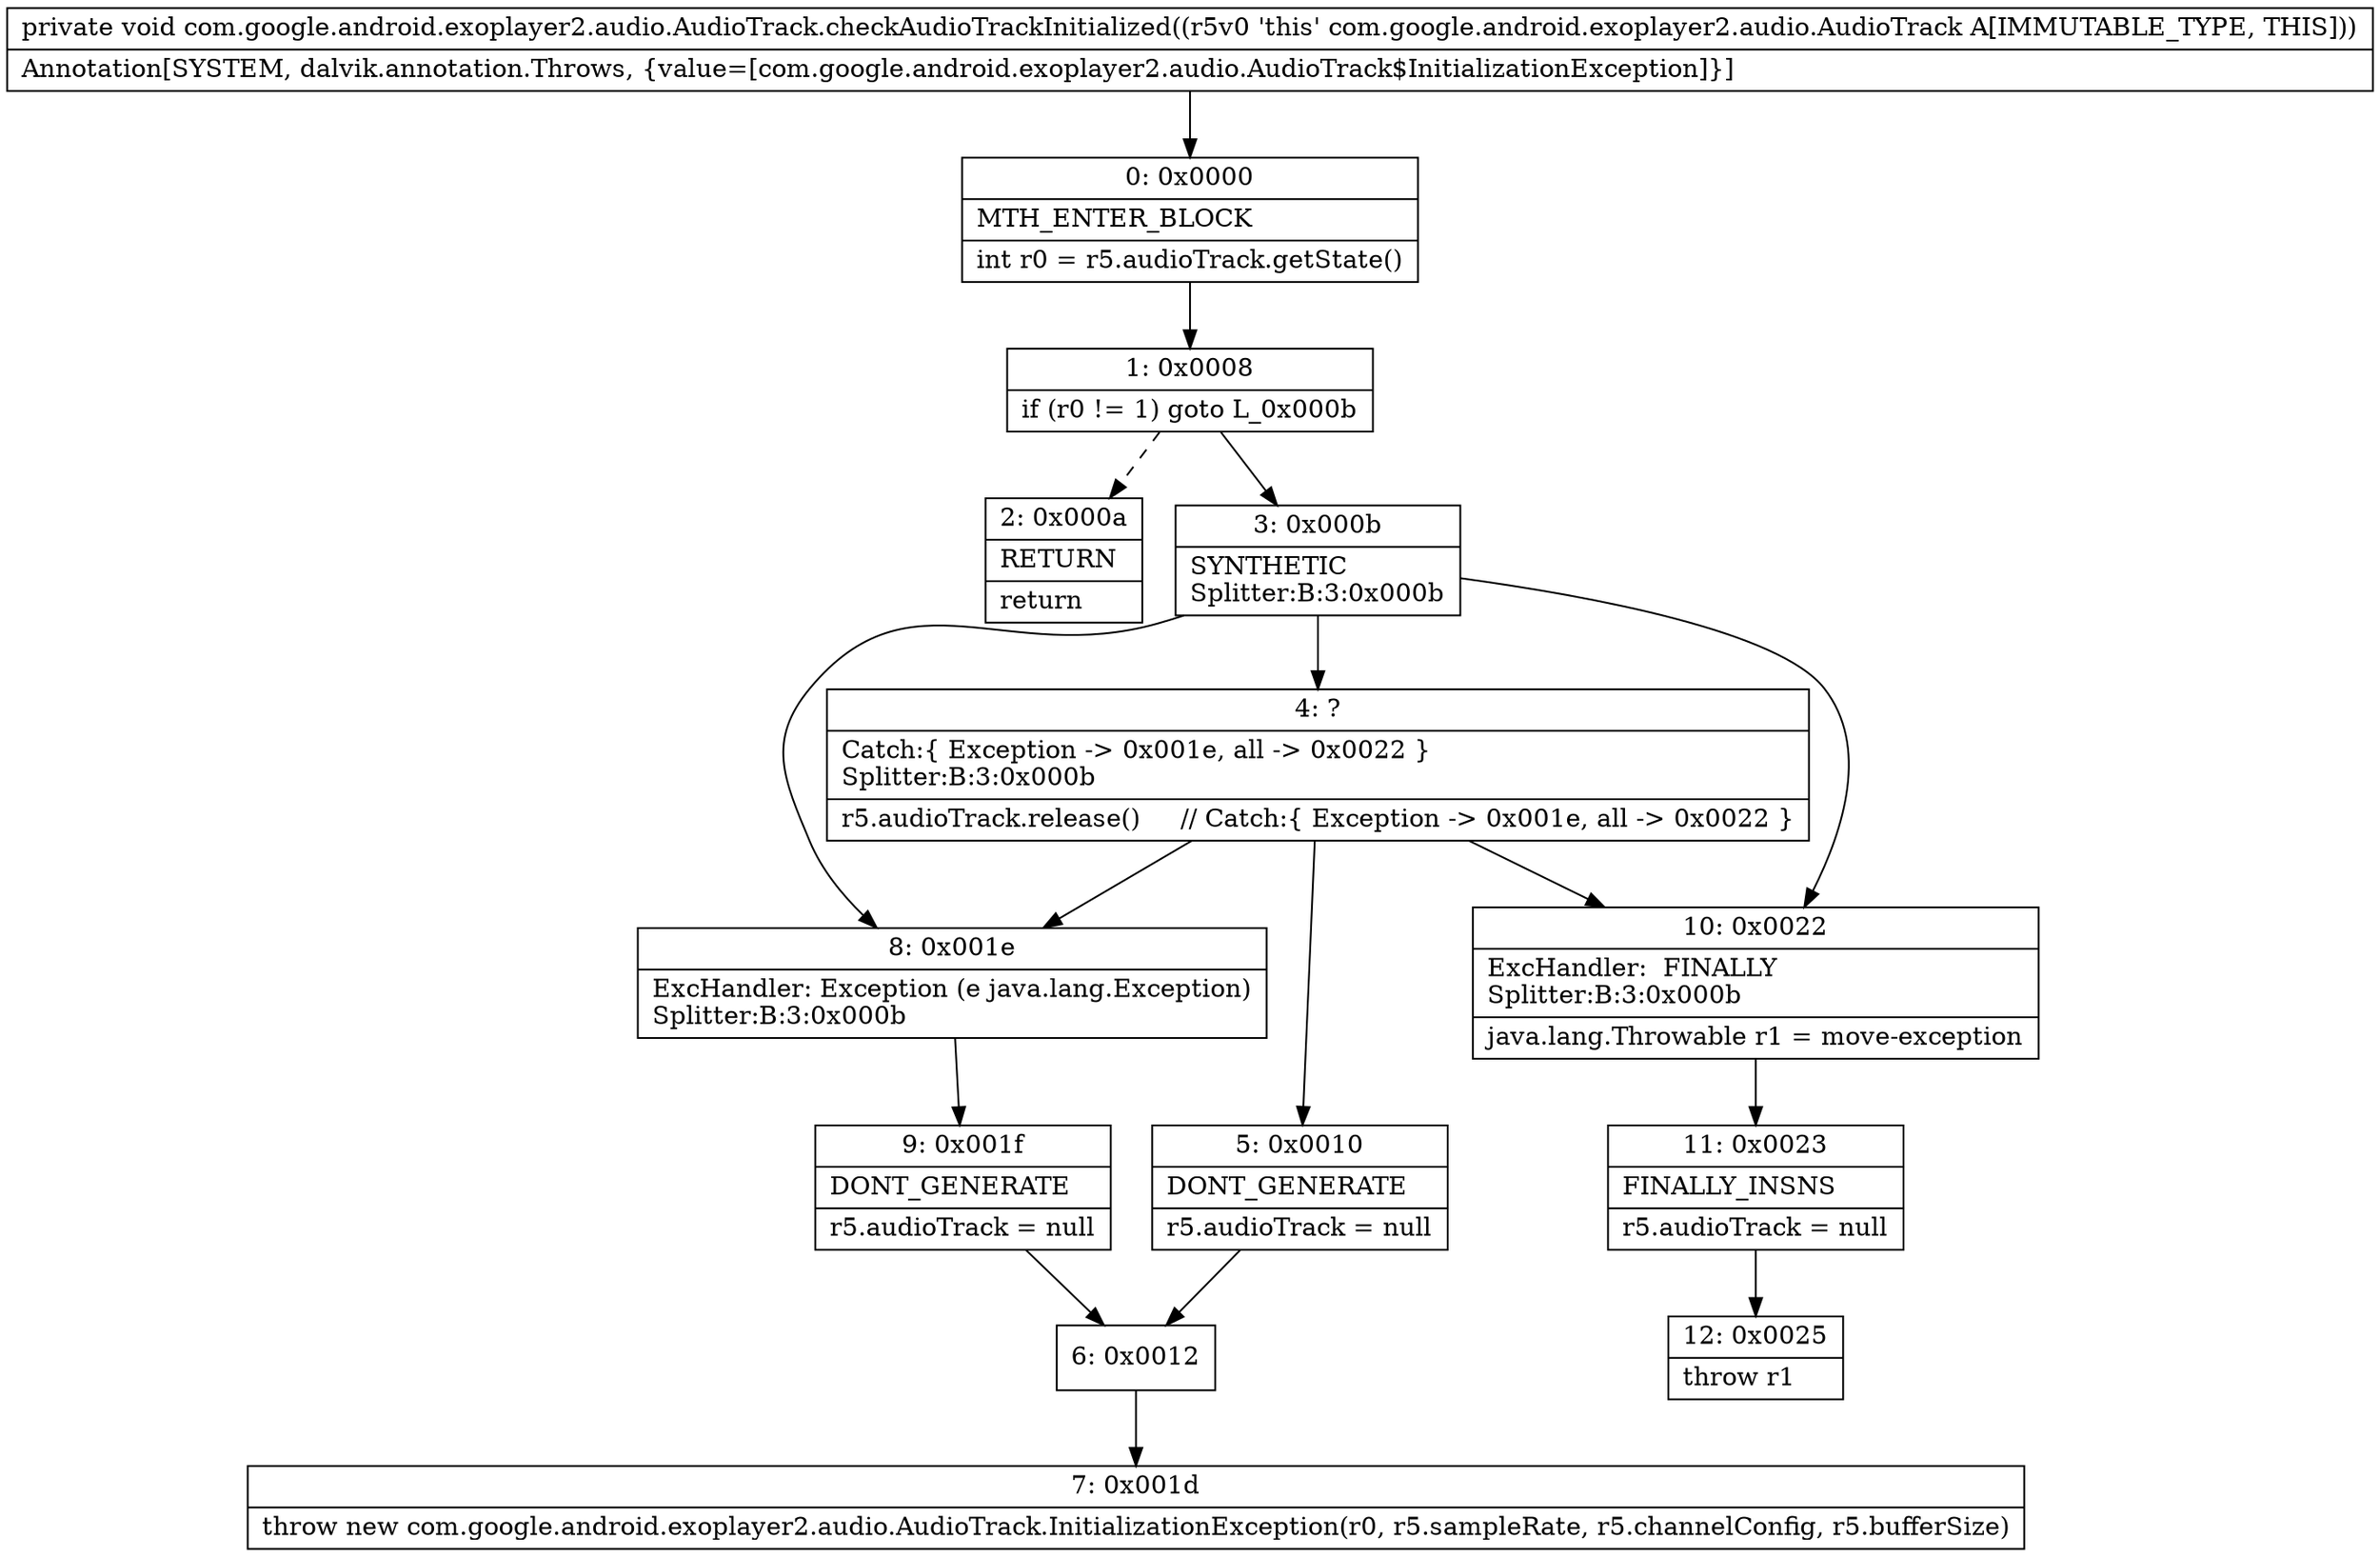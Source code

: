 digraph "CFG forcom.google.android.exoplayer2.audio.AudioTrack.checkAudioTrackInitialized()V" {
Node_0 [shape=record,label="{0\:\ 0x0000|MTH_ENTER_BLOCK\l|int r0 = r5.audioTrack.getState()\l}"];
Node_1 [shape=record,label="{1\:\ 0x0008|if (r0 != 1) goto L_0x000b\l}"];
Node_2 [shape=record,label="{2\:\ 0x000a|RETURN\l|return\l}"];
Node_3 [shape=record,label="{3\:\ 0x000b|SYNTHETIC\lSplitter:B:3:0x000b\l}"];
Node_4 [shape=record,label="{4\:\ ?|Catch:\{ Exception \-\> 0x001e, all \-\> 0x0022 \}\lSplitter:B:3:0x000b\l|r5.audioTrack.release()     \/\/ Catch:\{ Exception \-\> 0x001e, all \-\> 0x0022 \}\l}"];
Node_5 [shape=record,label="{5\:\ 0x0010|DONT_GENERATE\l|r5.audioTrack = null\l}"];
Node_6 [shape=record,label="{6\:\ 0x0012}"];
Node_7 [shape=record,label="{7\:\ 0x001d|throw new com.google.android.exoplayer2.audio.AudioTrack.InitializationException(r0, r5.sampleRate, r5.channelConfig, r5.bufferSize)\l}"];
Node_8 [shape=record,label="{8\:\ 0x001e|ExcHandler: Exception (e java.lang.Exception)\lSplitter:B:3:0x000b\l}"];
Node_9 [shape=record,label="{9\:\ 0x001f|DONT_GENERATE\l|r5.audioTrack = null\l}"];
Node_10 [shape=record,label="{10\:\ 0x0022|ExcHandler:  FINALLY\lSplitter:B:3:0x000b\l|java.lang.Throwable r1 = move\-exception\l}"];
Node_11 [shape=record,label="{11\:\ 0x0023|FINALLY_INSNS\l|r5.audioTrack = null\l}"];
Node_12 [shape=record,label="{12\:\ 0x0025|throw r1\l}"];
MethodNode[shape=record,label="{private void com.google.android.exoplayer2.audio.AudioTrack.checkAudioTrackInitialized((r5v0 'this' com.google.android.exoplayer2.audio.AudioTrack A[IMMUTABLE_TYPE, THIS]))  | Annotation[SYSTEM, dalvik.annotation.Throws, \{value=[com.google.android.exoplayer2.audio.AudioTrack$InitializationException]\}]\l}"];
MethodNode -> Node_0;
Node_0 -> Node_1;
Node_1 -> Node_2[style=dashed];
Node_1 -> Node_3;
Node_3 -> Node_4;
Node_3 -> Node_8;
Node_3 -> Node_10;
Node_4 -> Node_5;
Node_4 -> Node_8;
Node_4 -> Node_10;
Node_5 -> Node_6;
Node_6 -> Node_7;
Node_8 -> Node_9;
Node_9 -> Node_6;
Node_10 -> Node_11;
Node_11 -> Node_12;
}

